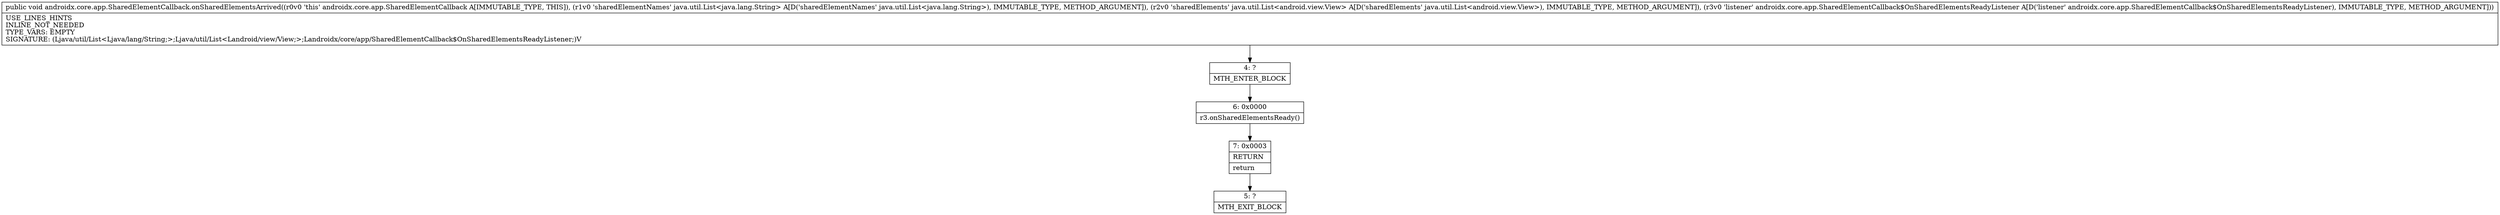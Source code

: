 digraph "CFG forandroidx.core.app.SharedElementCallback.onSharedElementsArrived(Ljava\/util\/List;Ljava\/util\/List;Landroidx\/core\/app\/SharedElementCallback$OnSharedElementsReadyListener;)V" {
Node_4 [shape=record,label="{4\:\ ?|MTH_ENTER_BLOCK\l}"];
Node_6 [shape=record,label="{6\:\ 0x0000|r3.onSharedElementsReady()\l}"];
Node_7 [shape=record,label="{7\:\ 0x0003|RETURN\l|return\l}"];
Node_5 [shape=record,label="{5\:\ ?|MTH_EXIT_BLOCK\l}"];
MethodNode[shape=record,label="{public void androidx.core.app.SharedElementCallback.onSharedElementsArrived((r0v0 'this' androidx.core.app.SharedElementCallback A[IMMUTABLE_TYPE, THIS]), (r1v0 'sharedElementNames' java.util.List\<java.lang.String\> A[D('sharedElementNames' java.util.List\<java.lang.String\>), IMMUTABLE_TYPE, METHOD_ARGUMENT]), (r2v0 'sharedElements' java.util.List\<android.view.View\> A[D('sharedElements' java.util.List\<android.view.View\>), IMMUTABLE_TYPE, METHOD_ARGUMENT]), (r3v0 'listener' androidx.core.app.SharedElementCallback$OnSharedElementsReadyListener A[D('listener' androidx.core.app.SharedElementCallback$OnSharedElementsReadyListener), IMMUTABLE_TYPE, METHOD_ARGUMENT]))  | USE_LINES_HINTS\lINLINE_NOT_NEEDED\lTYPE_VARS: EMPTY\lSIGNATURE: (Ljava\/util\/List\<Ljava\/lang\/String;\>;Ljava\/util\/List\<Landroid\/view\/View;\>;Landroidx\/core\/app\/SharedElementCallback$OnSharedElementsReadyListener;)V\l}"];
MethodNode -> Node_4;Node_4 -> Node_6;
Node_6 -> Node_7;
Node_7 -> Node_5;
}

